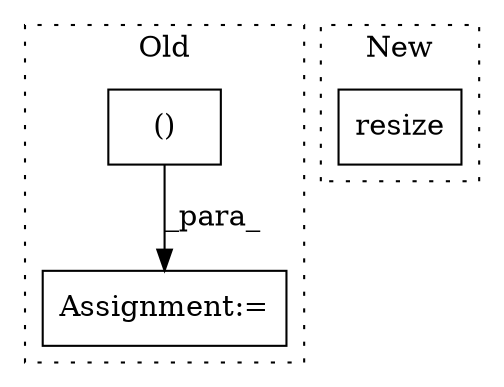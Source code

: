 digraph G {
subgraph cluster0 {
1 [label="()" a="106" s="992" l="54" shape="box"];
3 [label="Assignment:=" a="7" s="973" l="1" shape="box"];
label = "Old";
style="dotted";
}
subgraph cluster1 {
2 [label="resize" a="32" s="1355,1421" l="14,2" shape="box"];
label = "New";
style="dotted";
}
1 -> 3 [label="_para_"];
}